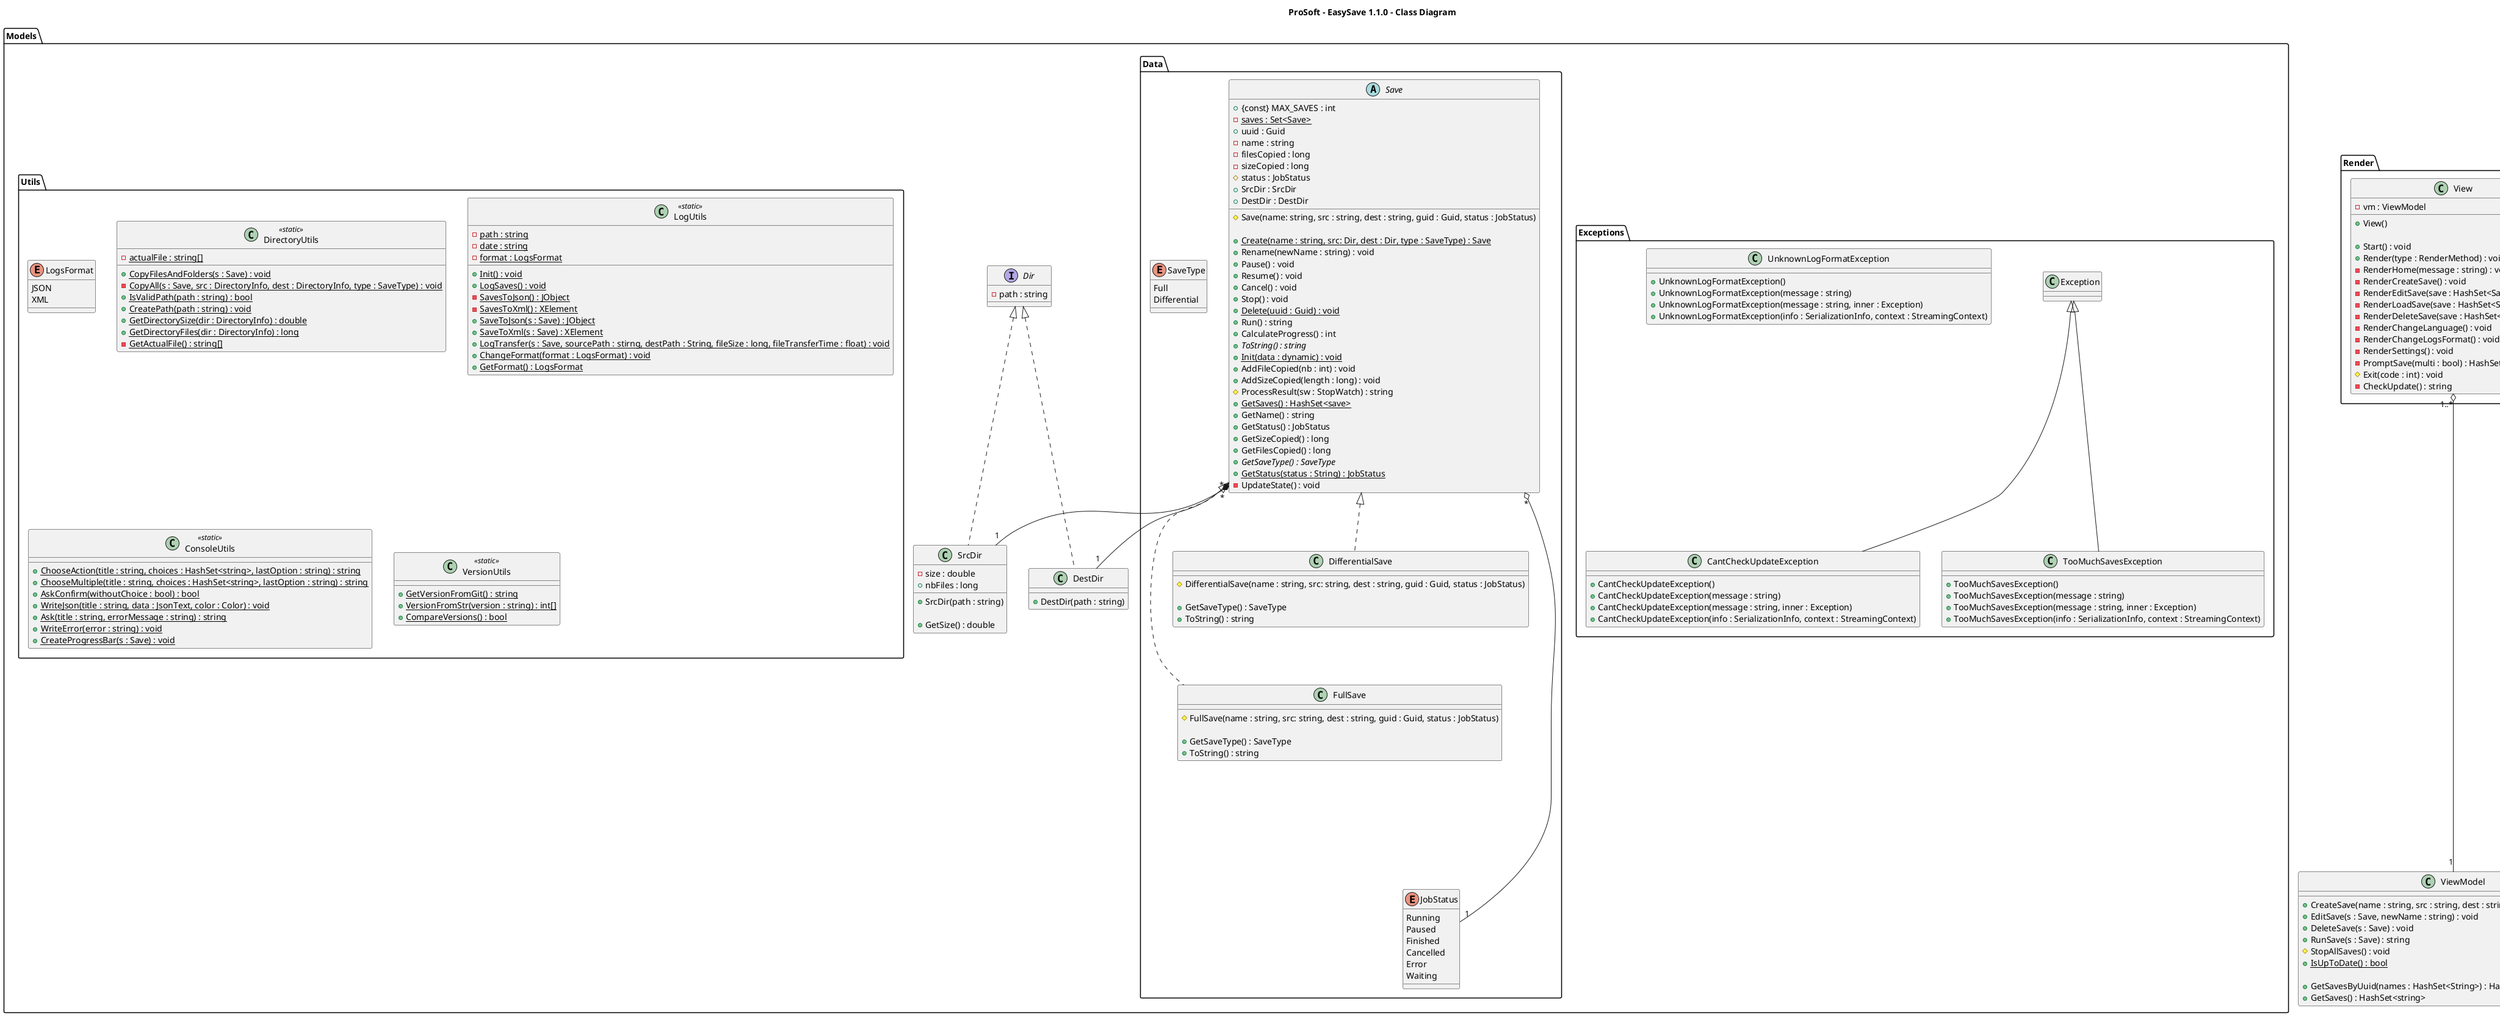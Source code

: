 @startuml ProSoft - EasySave 1.1.0 - Class Diagram

title "ProSoft - EasySave 1.1.0 - Class Diagram"

class ViewModel {
    + CreateSave(name : string, src : string, dest : string, type : SaveType) : Save
    + EditSave(s : Save, newName : string) : void
    + DeleteSave(s : Save) : void
    + RunSave(s : Save) : string
    # StopAllSaves() : void
    + {static} IsUpToDate() : bool

    + GetSavesByUuid(names : HashSet<String>) : HashSet<Save>
    + GetSaves() : HashSet<string>
}

class Program <<static>> {
    - {static} Main() : void
}

package Render <<Folder>> {

    enum RenderMethod {
        Home
        CreateSave
        LoadSave
        EditSave
        DeleteSave
        ChangeLanguage
        Settings,
        ChangeLogsFormat
    }

    class View {
        - vm : ViewModel

        + View()

        + Start() : void
        + Render(type : RenderMethod) : void
        - RenderHome(message : string) : void
        - RenderCreateSave() : void
        - RenderEditSave(save : HashSet<Save>) : void
        - RenderLoadSave(save : HashSet<Save>) : void
        - RenderDeleteSave(save : HashSet<Save>) : void
        - RenderChangeLanguage() : void
        - RenderChangeLogsFormat() : void
        - RenderSettings() : void
        - PromptSave(multi : bool) : HashSet<Save>
        # Exit(code : int) : void
        - CheckUpdate() : string
    }

}

package Models <<Folder>> {

    Interface Dir {
        - path : string
    }

    class SrcDir {
        - size : double
        + nbFiles : long

        + SrcDir(path : string)

        + GetSize() : double
    }

    class DestDir {
        + DestDir(path : string)
    }

    package Exceptions <<Folder>> {
    
        class Exception {

        }

        class UnknownLogFormatException {

            + UnknownLogFormatException()
            + UnknownLogFormatException(message : string)
            + UnknownLogFormatException(message : string, inner : Exception)
            + UnknownLogFormatException(info : SerializationInfo, context : StreamingContext)
        } 

        class CantCheckUpdateException {

            + CantCheckUpdateException()
            + CantCheckUpdateException(message : string)
            + CantCheckUpdateException(message : string, inner : Exception)
            + CantCheckUpdateException(info : SerializationInfo, context : StreamingContext)
        } 

        class TooMuchSavesException {

            + TooMuchSavesException()
            + TooMuchSavesException(message : string)
            + TooMuchSavesException(message : string, inner : Exception)
            + TooMuchSavesException(info : SerializationInfo, context : StreamingContext)
        }

    }
    
    package Data <<Folder>> {

        abstract class Save {
            + {const} MAX_SAVES : int
            - {static} saves : Set<Save>
            + uuid : Guid
            - name : string
            - filesCopied : long
            - sizeCopied : long
            # status : JobStatus
            + SrcDir : SrcDir
            + DestDir : DestDir

            # Save(name: string, src : string, dest : string, guid : Guid, status : JobStatus)

            + {static} Create(name : string, src: Dir, dest : Dir, type : SaveType) : Save
            + Rename(newName : string) : void
            + Pause() : void
            + Resume() : void
            + Cancel() : void
            + Stop() : void
            + {static} Delete(uuid : Guid) : void
            + Run() : string
            + CalculateProgress() : int
            + {abstract} ToString() : string
            + {static} Init(data : dynamic) : void
            + AddFileCopied(nb : int) : void
            + AddSizeCopied(length : long) : void
            # ProcessResult(sw : StopWatch) : string
            + {static} GetSaves() : HashSet<save>
            + GetName() : string
            + GetStatus() : JobStatus
            + GetSizeCopied() : long
            + GetFilesCopied() : long
            + {abstract} GetSaveType() : SaveType
            + {static} GetStatus(status : String) : JobStatus
            - UpdateState() : void
        }            

        class DifferentialSave {
            # DifferentialSave(name : string, src: string, dest : string, guid : Guid, status : JobStatus)

            + GetSaveType() : SaveType
            + ToString() : string
        }

        class FullSave {
            # FullSave(name : string, src: string, dest : string, guid : Guid, status : JobStatus)

            + GetSaveType() : SaveType
            + ToString() : string
        }

        enum SaveType {
            Full
            Differential
        }

        enum JobStatus {
            Running
            Paused
            Finished
            Cancelled
            Error
            Waiting
        }
        
    }

    package Utils <<Folder>> {

        enum LogsFormat {
            JSON
            XML
        }

        class DirectoryUtils <<static>> {
            - {static} actualFile : string[]
            + {static} CopyFilesAndFolders(s : Save) : void
            - {static} CopyAll(s : Save, src : DirectoryInfo, dest : DirectoryInfo, type : SaveType) : void
            + {static} IsValidPath(path : string) : bool
            + {static} CreatePath(path : string) : void
            + {static} GetDirectorySize(dir : DirectoryInfo) : double
            + {static} GetDirectoryFiles(dir : DirectoryInfo) : long
            - {static} GetActualFile() : string[]
        }

        class LogUtils <<static>> {
            - {static} path : string
            - {static} date : string
            - {static} format : LogsFormat

            + {static} Init() : void
            + {static} LogSaves() : void
            - {static} SavesToJson() : JObject
            - {static} SavesToXml() : XElement
            + {static} SaveToJson(s : Save) : JObject
            + {static} SaveToXml(s : Save) : XElement
            + {static} LogTransfer(s : Save, sourcePath : stirng, destPath : String, fileSize : long, fileTransferTime : float) : void
            + {static} ChangeFormat(format : LogsFormat) : void
            + {static} GetFormat() : LogsFormat
        }

        class ConsoleUtils <<static>> {
            + {static} ChooseAction(title : string, choices : HashSet<string>, lastOption : string) : string
            + {static} ChooseMultiple(title : string, choices : HashSet<string>, lastOption : string) : string
            + {static} AskConfirm(withoutChoice : bool) : bool
            + {static} WriteJson(title : string, data : JsonText, color : Color) : void
            + {static} Ask(title : string, errorMessage : string) : string
            + {static} WriteError(error : string) : void
            + {static} CreateProgressBar(s : Save) : void
        }

        class VersionUtils <<static>> {
            + {static} GetVersionFromGit() : string
            + {static} VersionFromStr(version : string) : int[]
            + {static} CompareVersions() : bool
        }
    
    }

}

View "1..*" o------ "1" ViewModel
Save "*" *-- "1" SrcDir
Save "*" *-- "1" DestDir
Save "*" o------ "1" JobStatus

Dir <|.. SrcDir
Dir <|.. DestDir

Save <|.. FullSave
Save <|.. DifferentialSave

CantCheckUpdateException -up-|> Exception
TooMuchSavesException -up-|> Exception

/'Hidden links for organization'/
FullSave -down[hidden]-> JobStatus


@enduml